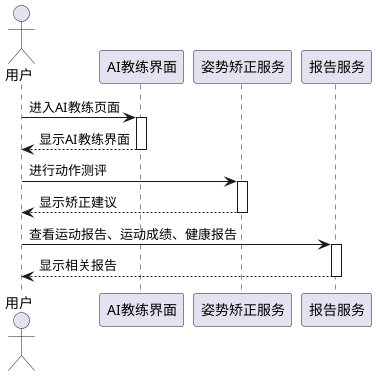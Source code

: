@startuml
'https://plantuml.com/sequence-diagram

@startuml
actor 用户
participant "AI教练界面" as AICoachUI
participant "姿势矫正服务" as PostureCorrection
participant "报告服务" as ReportService

用户 -> AICoachUI : 进入AI教练页面
activate AICoachUI
AICoachUI --> 用户 : 显示AI教练界面
deactivate AICoachUI

用户 -> PostureCorrection : 进行动作测评
activate PostureCorrection
PostureCorrection --> 用户 : 显示矫正建议
deactivate PostureCorrection

用户 -> ReportService : 查看运动报告、运动成绩、健康报告
activate ReportService
ReportService --> 用户 : 显示相关报告
deactivate ReportService
@enduml
